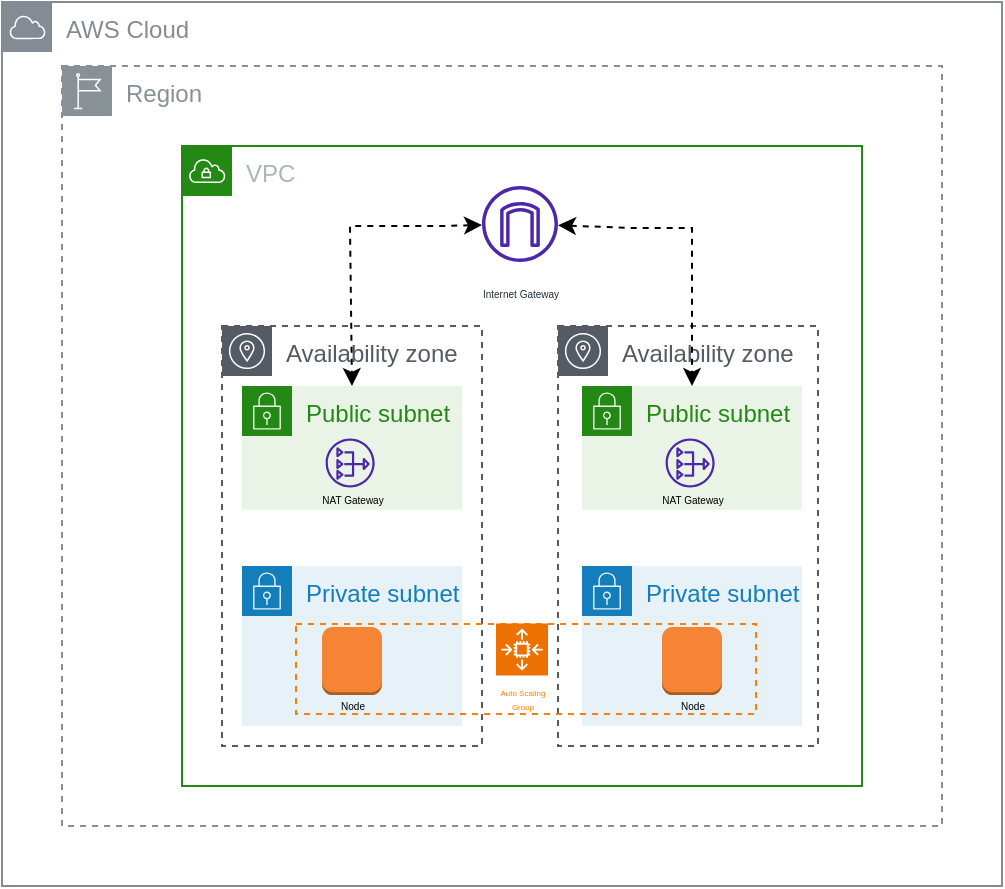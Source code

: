 <mxfile scale="1" border="0" version="28.1.2">
  <diagram name="Page-1" id="kUkFJ0ANv1tYq-xvZ-XQ">
    <mxGraphModel dx="1064" dy="450" grid="1" gridSize="10" guides="1" tooltips="1" connect="1" arrows="1" fold="1" page="1" pageScale="1" pageWidth="850" pageHeight="1100" math="0" shadow="0">
      <root>
        <mxCell id="0" />
        <mxCell id="1" parent="0" />
        <mxCell id="31rFBT-Zo2xIqpjW_B9C-1" value="VPC" style="points=[[0,0],[0.25,0],[0.5,0],[0.75,0],[1,0],[1,0.25],[1,0.5],[1,0.75],[1,1],[0.75,1],[0.5,1],[0.25,1],[0,1],[0,0.75],[0,0.5],[0,0.25]];outlineConnect=0;gradientColor=none;html=1;whiteSpace=wrap;fontSize=12;fontStyle=0;container=0;pointerEvents=0;collapsible=0;recursiveResize=0;shape=mxgraph.aws4.group;grIcon=mxgraph.aws4.group_vpc;strokeColor=#248814;fillColor=none;verticalAlign=top;align=left;spacingLeft=30;fontColor=#AAB7B8;dashed=0;" parent="1" vertex="1">
          <mxGeometry x="140" y="80" width="340" height="320" as="geometry" />
        </mxCell>
        <mxCell id="nNgTOi0-WjG4UQ7CGZGj-37" value="Region" style="sketch=0;outlineConnect=0;gradientColor=none;html=1;whiteSpace=wrap;fontSize=12;fontStyle=0;shape=mxgraph.aws4.group;grIcon=mxgraph.aws4.group_region;strokeColor=#879196;fillColor=none;verticalAlign=top;align=left;spacingLeft=30;fontColor=#879196;dashed=1;" parent="1" vertex="1">
          <mxGeometry x="80" y="40" width="440" height="380" as="geometry" />
        </mxCell>
        <mxCell id="nNgTOi0-WjG4UQ7CGZGj-39" value="AWS Cloud" style="sketch=0;outlineConnect=0;gradientColor=none;html=1;whiteSpace=wrap;fontSize=12;fontStyle=0;shape=mxgraph.aws4.group;grIcon=mxgraph.aws4.group_aws_cloud;strokeColor=#858B94;fillColor=none;verticalAlign=top;align=left;spacingLeft=30;fontColor=#858B94;dashed=0;" parent="1" vertex="1">
          <mxGeometry x="50" y="8" width="500" height="442" as="geometry" />
        </mxCell>
        <mxCell id="31rFBT-Zo2xIqpjW_B9C-4" value="Availability zone" style="sketch=0;outlineConnect=0;gradientColor=none;html=1;whiteSpace=wrap;fontSize=12;fontStyle=0;shape=mxgraph.aws4.group;grIcon=mxgraph.aws4.group_availability_zone;strokeColor=#545B64;fillColor=none;verticalAlign=top;align=left;spacingLeft=30;fontColor=#545B64;dashed=1;container=0;" parent="1" vertex="1">
          <mxGeometry x="160" y="170" width="130" height="210" as="geometry" />
        </mxCell>
        <mxCell id="31rFBT-Zo2xIqpjW_B9C-21" value="Availability zone" style="sketch=0;outlineConnect=0;gradientColor=none;html=1;whiteSpace=wrap;fontSize=12;fontStyle=0;shape=mxgraph.aws4.group;grIcon=mxgraph.aws4.group_availability_zone;strokeColor=#545B64;fillColor=none;verticalAlign=top;align=left;spacingLeft=30;fontColor=#545B64;dashed=1;container=0;" parent="1" vertex="1">
          <mxGeometry x="328" y="170" width="130" height="210" as="geometry" />
        </mxCell>
        <mxCell id="31rFBT-Zo2xIqpjW_B9C-37" value="&lt;font style=&quot;font-size: 5px;&quot;&gt;Internet Gateway&lt;/font&gt;" style="sketch=0;outlineConnect=0;fontColor=#232F3E;gradientColor=none;fillColor=#4D27AA;strokeColor=none;dashed=0;verticalLabelPosition=bottom;verticalAlign=top;align=center;html=1;fontSize=12;fontStyle=0;aspect=fixed;pointerEvents=1;shape=mxgraph.aws4.internet_gateway;" parent="1" vertex="1">
          <mxGeometry x="290" y="100" width="38" height="38" as="geometry" />
        </mxCell>
        <mxCell id="31rFBT-Zo2xIqpjW_B9C-41" value="" style="endArrow=classic;startArrow=classic;html=1;rounded=0;fontSize=5;dashed=1;entryX=0.5;entryY=0;entryDx=0;entryDy=0;" parent="1" source="31rFBT-Zo2xIqpjW_B9C-37" target="31rFBT-Zo2xIqpjW_B9C-13" edge="1">
          <mxGeometry width="50" height="50" relative="1" as="geometry">
            <mxPoint x="248.57" y="341.048" as="sourcePoint" />
            <mxPoint x="246.32" y="247.817" as="targetPoint" />
            <Array as="points">
              <mxPoint x="270" y="120" />
              <mxPoint x="224" y="120" />
            </Array>
          </mxGeometry>
        </mxCell>
        <mxCell id="nNgTOi0-WjG4UQ7CGZGj-10" value="" style="group" parent="1" vertex="1" connectable="0">
          <mxGeometry x="170" y="200" width="110" height="170" as="geometry" />
        </mxCell>
        <mxCell id="31rFBT-Zo2xIqpjW_B9C-13" value="Public subnet" style="points=[[0,0],[0.25,0],[0.5,0],[0.75,0],[1,0],[1,0.25],[1,0.5],[1,0.75],[1,1],[0.75,1],[0.5,1],[0.25,1],[0,1],[0,0.75],[0,0.5],[0,0.25]];outlineConnect=0;gradientColor=none;html=1;whiteSpace=wrap;fontSize=12;fontStyle=0;container=0;pointerEvents=0;collapsible=0;recursiveResize=0;shape=mxgraph.aws4.group;grIcon=mxgraph.aws4.group_security_group;grStroke=0;strokeColor=#248814;fillColor=#E9F3E6;verticalAlign=top;align=left;spacingLeft=30;fontColor=#248814;dashed=0;" parent="nNgTOi0-WjG4UQ7CGZGj-10" vertex="1">
          <mxGeometry width="110" height="61.818" as="geometry" />
        </mxCell>
        <mxCell id="31rFBT-Zo2xIqpjW_B9C-20" value="Private subnet" style="points=[[0,0],[0.25,0],[0.5,0],[0.75,0],[1,0],[1,0.25],[1,0.5],[1,0.75],[1,1],[0.75,1],[0.5,1],[0.25,1],[0,1],[0,0.75],[0,0.5],[0,0.25]];outlineConnect=0;gradientColor=none;html=1;whiteSpace=wrap;fontSize=12;fontStyle=0;container=0;pointerEvents=0;collapsible=0;recursiveResize=0;shape=mxgraph.aws4.group;grIcon=mxgraph.aws4.group_security_group;grStroke=0;strokeColor=#147EBA;fillColor=#E6F2F8;verticalAlign=top;align=left;spacingLeft=30;fontColor=#147EBA;dashed=0;" parent="nNgTOi0-WjG4UQ7CGZGj-10" vertex="1">
          <mxGeometry y="90" width="110" height="80" as="geometry" />
        </mxCell>
        <mxCell id="31rFBT-Zo2xIqpjW_B9C-39" value="" style="group" parent="nNgTOi0-WjG4UQ7CGZGj-10" vertex="1" connectable="0">
          <mxGeometry x="30" y="26.273" width="50" height="40.697" as="geometry" />
        </mxCell>
        <mxCell id="nNgTOi0-WjG4UQ7CGZGj-6" value="" style="group" parent="31rFBT-Zo2xIqpjW_B9C-39" vertex="1" connectable="0">
          <mxGeometry width="50" height="40.697" as="geometry" />
        </mxCell>
        <mxCell id="31rFBT-Zo2xIqpjW_B9C-36" value="" style="sketch=0;outlineConnect=0;fontColor=#232F3E;gradientColor=none;fillColor=#4D27AA;strokeColor=none;dashed=0;verticalLabelPosition=bottom;verticalAlign=top;align=center;html=1;fontSize=12;fontStyle=0;aspect=fixed;pointerEvents=1;shape=mxgraph.aws4.nat_gateway;" parent="nNgTOi0-WjG4UQ7CGZGj-6" vertex="1">
          <mxGeometry x="11.82" width="24.5" height="24.5" as="geometry" />
        </mxCell>
        <mxCell id="31rFBT-Zo2xIqpjW_B9C-38" value="NAT Gateway" style="text;html=1;align=center;verticalAlign=middle;resizable=0;points=[];autosize=1;strokeColor=none;fillColor=none;fontSize=5;" parent="nNgTOi0-WjG4UQ7CGZGj-6" vertex="1">
          <mxGeometry y="20.091" width="50" height="20" as="geometry" />
        </mxCell>
        <mxCell id="nNgTOi0-WjG4UQ7CGZGj-9" value="" style="group" parent="nNgTOi0-WjG4UQ7CGZGj-10" vertex="1" connectable="0">
          <mxGeometry x="35" y="120.545" width="40" height="49.455" as="geometry" />
        </mxCell>
        <mxCell id="nNgTOi0-WjG4UQ7CGZGj-7" value="" style="outlineConnect=0;dashed=0;verticalLabelPosition=bottom;verticalAlign=top;align=center;html=1;shape=mxgraph.aws3.instance;fillColor=#F58534;gradientColor=none;" parent="nNgTOi0-WjG4UQ7CGZGj-9" vertex="1">
          <mxGeometry x="5" width="30" height="34" as="geometry" />
        </mxCell>
        <mxCell id="nNgTOi0-WjG4UQ7CGZGj-8" value="Node" style="text;html=1;align=center;verticalAlign=middle;resizable=0;points=[];autosize=1;strokeColor=none;fillColor=none;fontSize=5;" parent="nNgTOi0-WjG4UQ7CGZGj-9" vertex="1">
          <mxGeometry y="28.848" width="40" height="20" as="geometry" />
        </mxCell>
        <mxCell id="nNgTOi0-WjG4UQ7CGZGj-11" value="" style="group" parent="1" vertex="1" connectable="0">
          <mxGeometry x="340" y="200" width="110" height="170" as="geometry" />
        </mxCell>
        <mxCell id="nNgTOi0-WjG4UQ7CGZGj-12" value="Public subnet" style="points=[[0,0],[0.25,0],[0.5,0],[0.75,0],[1,0],[1,0.25],[1,0.5],[1,0.75],[1,1],[0.75,1],[0.5,1],[0.25,1],[0,1],[0,0.75],[0,0.5],[0,0.25]];outlineConnect=0;gradientColor=none;html=1;whiteSpace=wrap;fontSize=12;fontStyle=0;container=0;pointerEvents=0;collapsible=0;recursiveResize=0;shape=mxgraph.aws4.group;grIcon=mxgraph.aws4.group_security_group;grStroke=0;strokeColor=#248814;fillColor=#E9F3E6;verticalAlign=top;align=left;spacingLeft=30;fontColor=#248814;dashed=0;" parent="nNgTOi0-WjG4UQ7CGZGj-11" vertex="1">
          <mxGeometry width="110" height="61.818" as="geometry" />
        </mxCell>
        <mxCell id="nNgTOi0-WjG4UQ7CGZGj-13" value="Private subnet" style="points=[[0,0],[0.25,0],[0.5,0],[0.75,0],[1,0],[1,0.25],[1,0.5],[1,0.75],[1,1],[0.75,1],[0.5,1],[0.25,1],[0,1],[0,0.75],[0,0.5],[0,0.25]];outlineConnect=0;gradientColor=none;html=1;whiteSpace=wrap;fontSize=12;fontStyle=0;container=0;pointerEvents=0;collapsible=0;recursiveResize=0;shape=mxgraph.aws4.group;grIcon=mxgraph.aws4.group_security_group;grStroke=0;strokeColor=#147EBA;fillColor=#E6F2F8;verticalAlign=top;align=left;spacingLeft=30;fontColor=#147EBA;dashed=0;" parent="nNgTOi0-WjG4UQ7CGZGj-11" vertex="1">
          <mxGeometry y="90" width="110" height="80" as="geometry" />
        </mxCell>
        <mxCell id="nNgTOi0-WjG4UQ7CGZGj-14" value="" style="group" parent="nNgTOi0-WjG4UQ7CGZGj-11" vertex="1" connectable="0">
          <mxGeometry x="30" y="26.273" width="50" height="40.697" as="geometry" />
        </mxCell>
        <mxCell id="nNgTOi0-WjG4UQ7CGZGj-15" value="" style="group" parent="nNgTOi0-WjG4UQ7CGZGj-14" vertex="1" connectable="0">
          <mxGeometry width="50" height="40.697" as="geometry" />
        </mxCell>
        <mxCell id="nNgTOi0-WjG4UQ7CGZGj-16" value="" style="sketch=0;outlineConnect=0;fontColor=#232F3E;gradientColor=none;fillColor=#4D27AA;strokeColor=none;dashed=0;verticalLabelPosition=bottom;verticalAlign=top;align=center;html=1;fontSize=12;fontStyle=0;aspect=fixed;pointerEvents=1;shape=mxgraph.aws4.nat_gateway;" parent="nNgTOi0-WjG4UQ7CGZGj-15" vertex="1">
          <mxGeometry x="11.82" width="24.5" height="24.5" as="geometry" />
        </mxCell>
        <mxCell id="nNgTOi0-WjG4UQ7CGZGj-17" value="NAT Gateway" style="text;html=1;align=center;verticalAlign=middle;resizable=0;points=[];autosize=1;strokeColor=none;fillColor=none;fontSize=5;" parent="nNgTOi0-WjG4UQ7CGZGj-15" vertex="1">
          <mxGeometry y="20.091" width="50" height="20" as="geometry" />
        </mxCell>
        <mxCell id="nNgTOi0-WjG4UQ7CGZGj-19" value="" style="group" parent="nNgTOi0-WjG4UQ7CGZGj-11" vertex="1" connectable="0">
          <mxGeometry x="35" y="120.545" width="40" height="49.455" as="geometry" />
        </mxCell>
        <mxCell id="nNgTOi0-WjG4UQ7CGZGj-20" value="" style="outlineConnect=0;dashed=0;verticalLabelPosition=bottom;verticalAlign=top;align=center;html=1;shape=mxgraph.aws3.instance;fillColor=#F58534;gradientColor=none;" parent="nNgTOi0-WjG4UQ7CGZGj-19" vertex="1">
          <mxGeometry x="5" width="30" height="34" as="geometry" />
        </mxCell>
        <mxCell id="nNgTOi0-WjG4UQ7CGZGj-21" value="Node" style="text;html=1;align=center;verticalAlign=middle;resizable=0;points=[];autosize=1;strokeColor=none;fillColor=none;fontSize=5;" parent="nNgTOi0-WjG4UQ7CGZGj-19" vertex="1">
          <mxGeometry y="28.848" width="40" height="20" as="geometry" />
        </mxCell>
        <mxCell id="nNgTOi0-WjG4UQ7CGZGj-35" value="" style="endArrow=classic;startArrow=classic;html=1;rounded=0;fontSize=5;dashed=1;" parent="1" source="31rFBT-Zo2xIqpjW_B9C-37" target="nNgTOi0-WjG4UQ7CGZGj-12" edge="1">
          <mxGeometry width="50" height="50" relative="1" as="geometry">
            <mxPoint x="386" y="120" as="sourcePoint" />
            <mxPoint x="393" y="200" as="targetPoint" />
            <Array as="points">
              <mxPoint x="366" y="121" />
              <mxPoint x="395" y="121" />
            </Array>
          </mxGeometry>
        </mxCell>
        <mxCell id="nNgTOi0-WjG4UQ7CGZGj-41" value="" style="rounded=0;whiteSpace=wrap;html=1;fillColor=none;dashed=1;strokeColor=#FF8000;" parent="1" vertex="1">
          <mxGeometry x="197" y="319" width="230" height="45" as="geometry" />
        </mxCell>
        <mxCell id="nNgTOi0-WjG4UQ7CGZGj-43" value="" style="group" parent="1" vertex="1" connectable="0">
          <mxGeometry x="280" y="316.77" width="58" height="57" as="geometry" />
        </mxCell>
        <mxCell id="nNgTOi0-WjG4UQ7CGZGj-46" value="" style="group" parent="nNgTOi0-WjG4UQ7CGZGj-43" vertex="1" connectable="0">
          <mxGeometry x="5" y="2" width="50" height="52" as="geometry" />
        </mxCell>
        <mxCell id="nNgTOi0-WjG4UQ7CGZGj-42" value="&lt;font style=&quot;color: rgb(255, 128, 0); font-size: 4px;&quot;&gt;Auto Scaling&lt;br&gt;Group&lt;/font&gt;" style="text;html=1;align=center;verticalAlign=middle;resizable=0;points=[];autosize=1;strokeColor=none;fillColor=none;fontSize=5;" parent="nNgTOi0-WjG4UQ7CGZGj-46" vertex="1">
          <mxGeometry y="22" width="50" height="30" as="geometry" />
        </mxCell>
        <mxCell id="nNgTOi0-WjG4UQ7CGZGj-45" value="" style="sketch=0;points=[[0,0,0],[0.25,0,0],[0.5,0,0],[0.75,0,0],[1,0,0],[0,1,0],[0.25,1,0],[0.5,1,0],[0.75,1,0],[1,1,0],[0,0.25,0],[0,0.5,0],[0,0.75,0],[1,0.25,0],[1,0.5,0],[1,0.75,0]];outlineConnect=0;fontColor=#232F3E;fillColor=#ED7100;strokeColor=#ffffff;dashed=0;verticalLabelPosition=bottom;verticalAlign=top;align=center;html=1;fontSize=12;fontStyle=0;aspect=fixed;shape=mxgraph.aws4.resourceIcon;resIcon=mxgraph.aws4.auto_scaling2;" parent="nNgTOi0-WjG4UQ7CGZGj-46" vertex="1">
          <mxGeometry x="12" width="26" height="26" as="geometry" />
        </mxCell>
      </root>
    </mxGraphModel>
  </diagram>
</mxfile>
